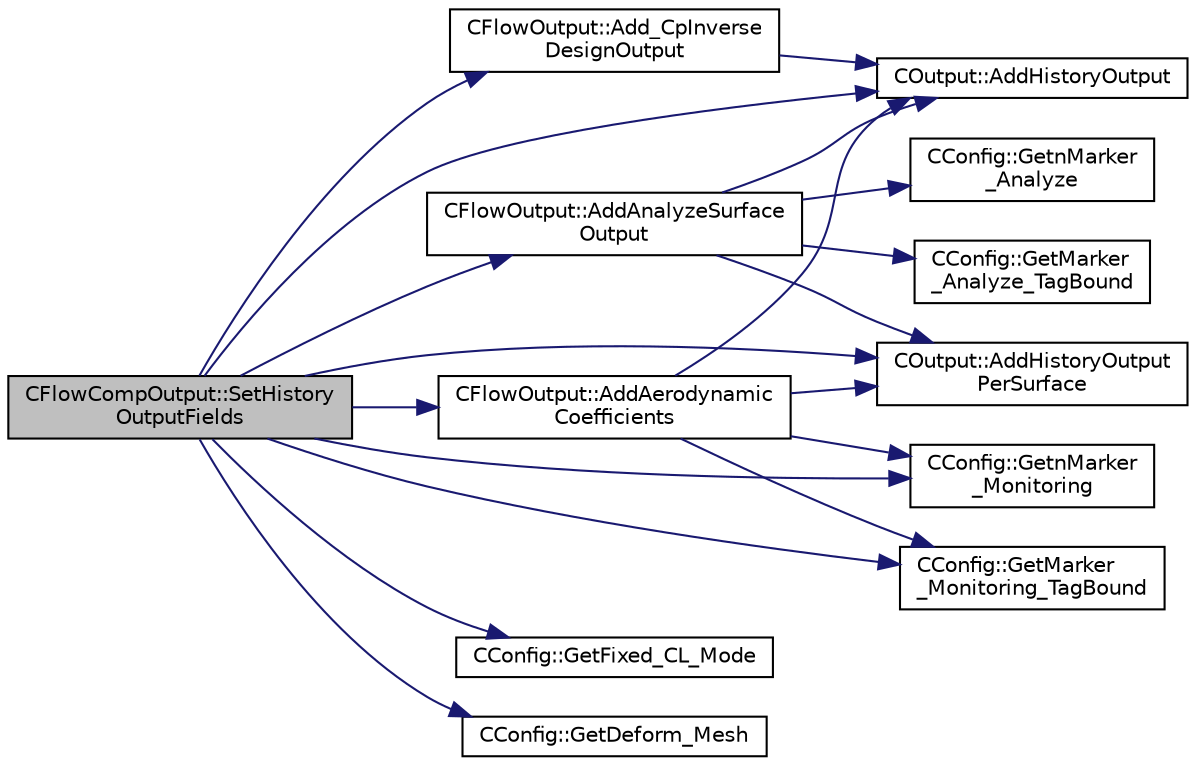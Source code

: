 digraph "CFlowCompOutput::SetHistoryOutputFields"
{
  edge [fontname="Helvetica",fontsize="10",labelfontname="Helvetica",labelfontsize="10"];
  node [fontname="Helvetica",fontsize="10",shape=record];
  rankdir="LR";
  Node258 [label="CFlowCompOutput::SetHistory\lOutputFields",height=0.2,width=0.4,color="black", fillcolor="grey75", style="filled", fontcolor="black"];
  Node258 -> Node259 [color="midnightblue",fontsize="10",style="solid",fontname="Helvetica"];
  Node259 [label="COutput::AddHistoryOutput",height=0.2,width=0.4,color="black", fillcolor="white", style="filled",URL="$class_c_output.html#ad5ee424d364346cbd6dc27ffbab35e0a",tooltip="Add a new field to the history output. "];
  Node258 -> Node260 [color="midnightblue",fontsize="10",style="solid",fontname="Helvetica"];
  Node260 [label="CConfig::GetnMarker\l_Monitoring",height=0.2,width=0.4,color="black", fillcolor="white", style="filled",URL="$class_c_config.html#a62a92b26c1300323f4a4a035ec19af1a",tooltip="Get the total number of monitoring markers. "];
  Node258 -> Node261 [color="midnightblue",fontsize="10",style="solid",fontname="Helvetica"];
  Node261 [label="CConfig::GetMarker\l_Monitoring_TagBound",height=0.2,width=0.4,color="black", fillcolor="white", style="filled",URL="$class_c_config.html#a5bf47083eec0b00543d3d8c387f41ab2",tooltip="Get the name of the surface defined in the geometry file. "];
  Node258 -> Node262 [color="midnightblue",fontsize="10",style="solid",fontname="Helvetica"];
  Node262 [label="COutput::AddHistoryOutput\lPerSurface",height=0.2,width=0.4,color="black", fillcolor="white", style="filled",URL="$class_c_output.html#a59f05a3da028b360934afe9e2dfe766c",tooltip="Add a new field per surface marker to the history output. "];
  Node258 -> Node263 [color="midnightblue",fontsize="10",style="solid",fontname="Helvetica"];
  Node263 [label="CConfig::GetFixed_CL_Mode",height=0.2,width=0.4,color="black", fillcolor="white", style="filled",URL="$class_c_config.html#abd97282665d4d8885078aac10735e708",tooltip="Get information about whether to use fixed CL mode. "];
  Node258 -> Node264 [color="midnightblue",fontsize="10",style="solid",fontname="Helvetica"];
  Node264 [label="CConfig::GetDeform_Mesh",height=0.2,width=0.4,color="black", fillcolor="white", style="filled",URL="$class_c_config.html#ab43e0c11962342e0026903eb68c44417",tooltip="Get information about whether the mesh will be deformed using pseudo linear elasticity. "];
  Node258 -> Node265 [color="midnightblue",fontsize="10",style="solid",fontname="Helvetica"];
  Node265 [label="CFlowOutput::AddAnalyzeSurface\lOutput",height=0.2,width=0.4,color="black", fillcolor="white", style="filled",URL="$class_c_flow_output.html#aee57cb7a70d01246f3872bad92eb7570",tooltip="Add flow surface output fields. "];
  Node265 -> Node259 [color="midnightblue",fontsize="10",style="solid",fontname="Helvetica"];
  Node265 -> Node266 [color="midnightblue",fontsize="10",style="solid",fontname="Helvetica"];
  Node266 [label="CConfig::GetnMarker\l_Analyze",height=0.2,width=0.4,color="black", fillcolor="white", style="filled",URL="$class_c_config.html#a1700278aa339f15f919f7a6866f2f399",tooltip="Get the total number of moving markers. "];
  Node265 -> Node267 [color="midnightblue",fontsize="10",style="solid",fontname="Helvetica"];
  Node267 [label="CConfig::GetMarker\l_Analyze_TagBound",height=0.2,width=0.4,color="black", fillcolor="white", style="filled",URL="$class_c_config.html#a9881a8acb50cc3bb370e02606eb292b9",tooltip="Get the name of the surface defined in the geometry file. "];
  Node265 -> Node262 [color="midnightblue",fontsize="10",style="solid",fontname="Helvetica"];
  Node258 -> Node268 [color="midnightblue",fontsize="10",style="solid",fontname="Helvetica"];
  Node268 [label="CFlowOutput::AddAerodynamic\lCoefficients",height=0.2,width=0.4,color="black", fillcolor="white", style="filled",URL="$class_c_flow_output.html#a05a38079541cd9fa0b71b2841d7326d0",tooltip="Add aerodynamic coefficients as output fields. "];
  Node268 -> Node259 [color="midnightblue",fontsize="10",style="solid",fontname="Helvetica"];
  Node268 -> Node260 [color="midnightblue",fontsize="10",style="solid",fontname="Helvetica"];
  Node268 -> Node261 [color="midnightblue",fontsize="10",style="solid",fontname="Helvetica"];
  Node268 -> Node262 [color="midnightblue",fontsize="10",style="solid",fontname="Helvetica"];
  Node258 -> Node269 [color="midnightblue",fontsize="10",style="solid",fontname="Helvetica"];
  Node269 [label="CFlowOutput::Add_CpInverse\lDesignOutput",height=0.2,width=0.4,color="black", fillcolor="white", style="filled",URL="$class_c_flow_output.html#ae255315de1af15cfcef38f5861738ee1",tooltip="Add CP inverse design output as history fields. "];
  Node269 -> Node259 [color="midnightblue",fontsize="10",style="solid",fontname="Helvetica"];
}
